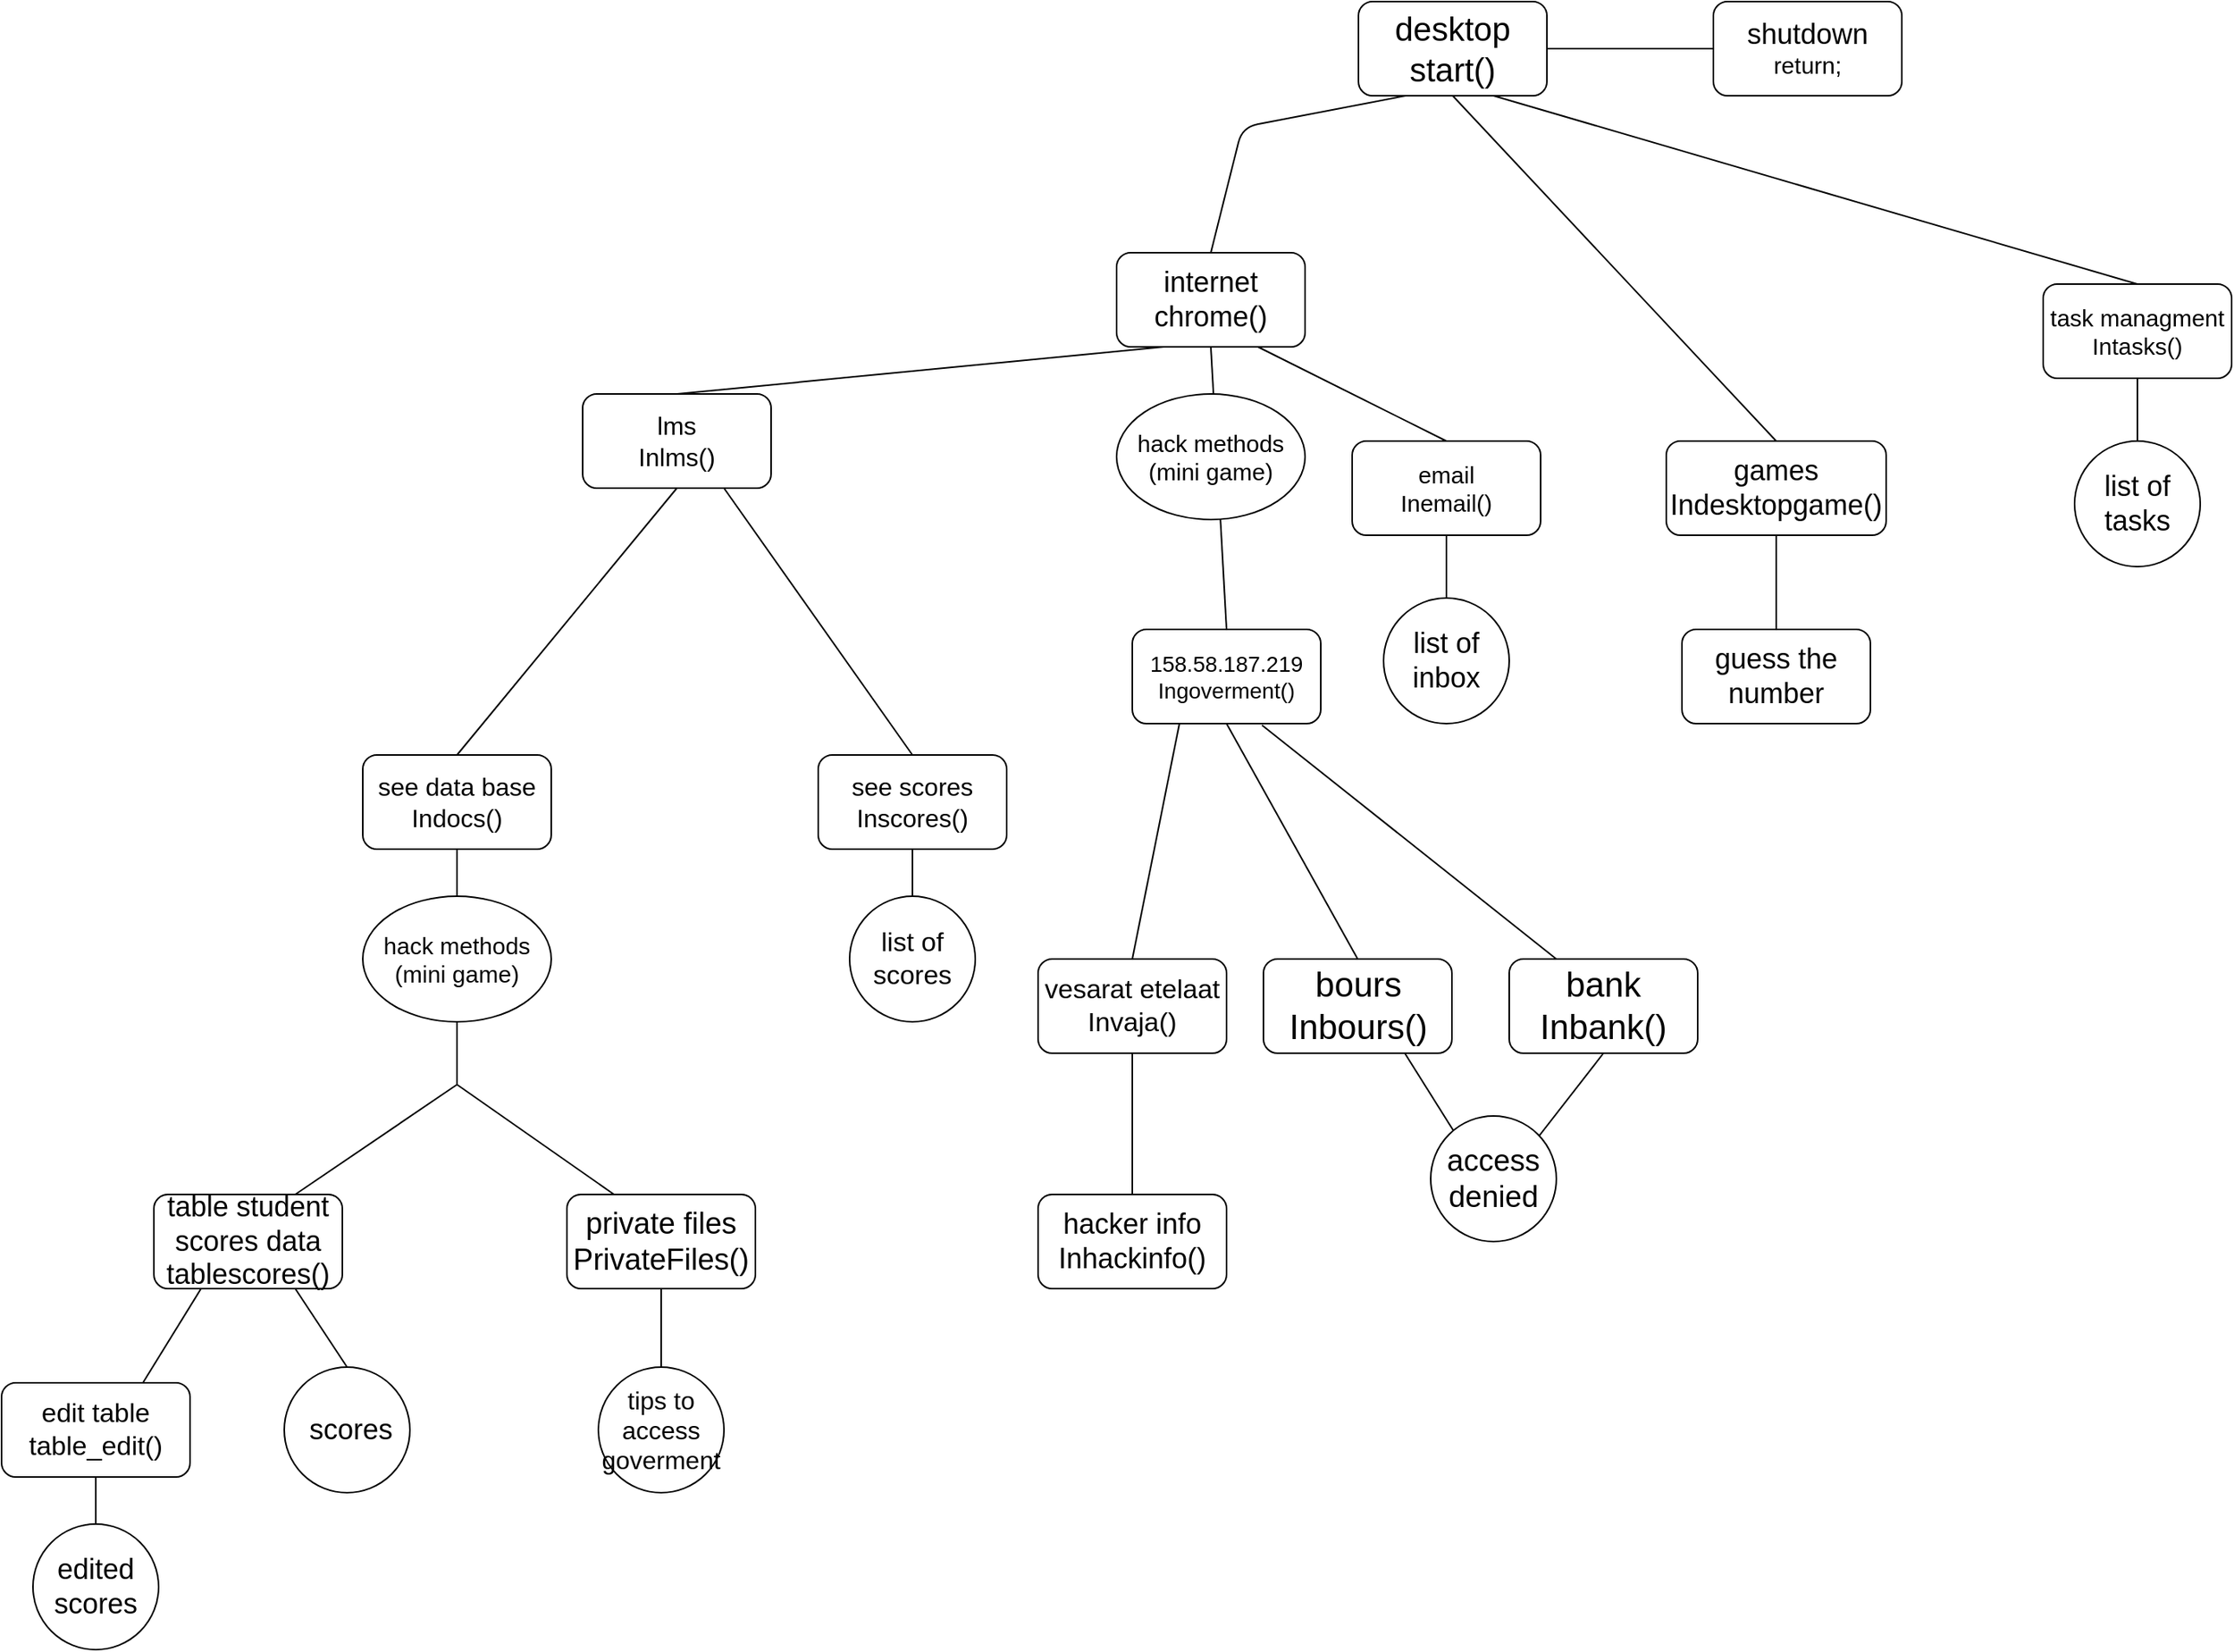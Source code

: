 <mxfile version="14.6.13" type="device"><diagram id="N8vO6qC2boie85LqL1Cd" name="Page-1"><mxGraphModel dx="2058" dy="643" grid="1" gridSize="10" guides="1" tooltips="1" connect="1" arrows="1" fold="1" page="1" pageScale="1" pageWidth="827" pageHeight="1169" math="0" shadow="0"><root><mxCell id="0"/><mxCell id="1" parent="0"/><mxCell id="m1urUpIFNOfcM55Uu5OC-1" value="&lt;font style=&quot;font-size: 21px&quot;&gt;desktop&lt;br&gt;start()&lt;br&gt;&lt;/font&gt;" style="rounded=1;whiteSpace=wrap;html=1;" parent="1" vertex="1"><mxGeometry x="354" width="120" height="60" as="geometry"/></mxCell><mxCell id="m1urUpIFNOfcM55Uu5OC-2" value="" style="endArrow=none;html=1;entryX=0.25;entryY=1;entryDx=0;entryDy=0;" parent="1" target="m1urUpIFNOfcM55Uu5OC-1" edge="1"><mxGeometry width="50" height="50" relative="1" as="geometry"><mxPoint x="260" y="160" as="sourcePoint"/><mxPoint x="390" y="70" as="targetPoint"/><Array as="points"><mxPoint x="280" y="80"/></Array></mxGeometry></mxCell><mxCell id="m1urUpIFNOfcM55Uu5OC-3" value="" style="endArrow=none;html=1;exitX=0.5;exitY=0;exitDx=0;exitDy=0;" parent="1" source="m1urUpIFNOfcM55Uu5OC-5" edge="1"><mxGeometry width="50" height="50" relative="1" as="geometry"><mxPoint x="414" y="160" as="sourcePoint"/><mxPoint x="440" y="60" as="targetPoint"/><Array as="points"/></mxGeometry></mxCell><mxCell id="m1urUpIFNOfcM55Uu5OC-4" value="&lt;font style=&quot;font-size: 18px&quot;&gt;internet&lt;br&gt;chrome()&lt;/font&gt;" style="rounded=1;whiteSpace=wrap;html=1;" parent="1" vertex="1"><mxGeometry x="200" y="160" width="120" height="60" as="geometry"/></mxCell><mxCell id="m1urUpIFNOfcM55Uu5OC-5" value="&lt;font style=&quot;font-size: 15px&quot;&gt;task managment&lt;br&gt;Intasks()&lt;/font&gt;" style="rounded=1;whiteSpace=wrap;html=1;" parent="1" vertex="1"><mxGeometry x="790" y="180" width="120" height="60" as="geometry"/></mxCell><mxCell id="m1urUpIFNOfcM55Uu5OC-6" value="&lt;span style=&quot;font-size: 18px&quot;&gt;shutdown&lt;br&gt;&lt;/span&gt;&lt;font style=&quot;font-size: 15px&quot;&gt;return;&lt;/font&gt;" style="rounded=1;whiteSpace=wrap;html=1;" parent="1" vertex="1"><mxGeometry x="580" width="120" height="60" as="geometry"/></mxCell><mxCell id="m1urUpIFNOfcM55Uu5OC-7" value="" style="endArrow=none;html=1;entryX=1;entryY=0.5;entryDx=0;entryDy=0;exitX=0;exitY=0.5;exitDx=0;exitDy=0;" parent="1" source="m1urUpIFNOfcM55Uu5OC-6" target="m1urUpIFNOfcM55Uu5OC-1" edge="1"><mxGeometry width="50" height="50" relative="1" as="geometry"><mxPoint x="400" y="200" as="sourcePoint"/><mxPoint x="450" y="150" as="targetPoint"/><Array as="points"/></mxGeometry></mxCell><mxCell id="m1urUpIFNOfcM55Uu5OC-14" value="" style="endArrow=none;html=1;entryX=0.75;entryY=1;entryDx=0;entryDy=0;exitX=0.5;exitY=0;exitDx=0;exitDy=0;" parent="1" source="m1urUpIFNOfcM55Uu5OC-15" target="m1urUpIFNOfcM55Uu5OC-4" edge="1"><mxGeometry width="50" height="50" relative="1" as="geometry"><mxPoint x="330" y="280" as="sourcePoint"/><mxPoint x="450" y="350" as="targetPoint"/></mxGeometry></mxCell><mxCell id="m1urUpIFNOfcM55Uu5OC-15" value="&lt;font style=&quot;font-size: 15px&quot;&gt;email&lt;br&gt;Inemail()&lt;/font&gt;" style="rounded=1;whiteSpace=wrap;html=1;" parent="1" vertex="1"><mxGeometry x="350" y="280" width="120" height="60" as="geometry"/></mxCell><mxCell id="m1urUpIFNOfcM55Uu5OC-16" value="" style="endArrow=none;html=1;entryX=0.5;entryY=1;entryDx=0;entryDy=0;exitX=0.5;exitY=0;exitDx=0;exitDy=0;" parent="1" source="m1urUpIFNOfcM55Uu5OC-17" target="m1urUpIFNOfcM55Uu5OC-4" edge="1"><mxGeometry width="50" height="50" relative="1" as="geometry"><mxPoint x="260" y="360" as="sourcePoint"/><mxPoint x="450" y="340" as="targetPoint"/></mxGeometry></mxCell><mxCell id="m1urUpIFNOfcM55Uu5OC-17" value="&lt;font style=&quot;font-size: 14px&quot;&gt;158.58.187.219&lt;br&gt;Ingoverment()&lt;/font&gt;" style="rounded=1;whiteSpace=wrap;html=1;" parent="1" vertex="1"><mxGeometry x="210" y="400" width="120" height="60" as="geometry"/></mxCell><mxCell id="m1urUpIFNOfcM55Uu5OC-18" value="" style="endArrow=none;html=1;entryX=0.25;entryY=1;entryDx=0;entryDy=0;exitX=0.5;exitY=0;exitDx=0;exitDy=0;" parent="1" source="m1urUpIFNOfcM55Uu5OC-19" target="m1urUpIFNOfcM55Uu5OC-4" edge="1"><mxGeometry width="50" height="50" relative="1" as="geometry"><mxPoint x="40" y="320" as="sourcePoint"/><mxPoint x="450" y="330" as="targetPoint"/></mxGeometry></mxCell><mxCell id="m1urUpIFNOfcM55Uu5OC-19" value="&lt;font style=&quot;font-size: 16px&quot;&gt;lms&lt;br&gt;Inlms()&lt;/font&gt;" style="rounded=1;whiteSpace=wrap;html=1;" parent="1" vertex="1"><mxGeometry x="-140" y="250" width="120" height="60" as="geometry"/></mxCell><mxCell id="m1urUpIFNOfcM55Uu5OC-20" value="" style="endArrow=none;html=1;entryX=0.5;entryY=1;entryDx=0;entryDy=0;exitX=0.5;exitY=0;exitDx=0;exitDy=0;" parent="1" source="m1urUpIFNOfcM55Uu5OC-21" target="m1urUpIFNOfcM55Uu5OC-5" edge="1"><mxGeometry width="50" height="50" relative="1" as="geometry"><mxPoint x="590" y="300" as="sourcePoint"/><mxPoint x="710" y="250" as="targetPoint"/></mxGeometry></mxCell><mxCell id="m1urUpIFNOfcM55Uu5OC-21" value="&lt;font style=&quot;font-size: 18px&quot;&gt;list of tasks&lt;/font&gt;" style="ellipse;whiteSpace=wrap;html=1;aspect=fixed;" parent="1" vertex="1"><mxGeometry x="810" y="280" width="80" height="80" as="geometry"/></mxCell><mxCell id="m1urUpIFNOfcM55Uu5OC-22" value="" style="endArrow=none;html=1;entryX=0.75;entryY=1;entryDx=0;entryDy=0;exitX=0.5;exitY=0;exitDx=0;exitDy=0;" parent="1" source="m1urUpIFNOfcM55Uu5OC-25" target="m1urUpIFNOfcM55Uu5OC-19" edge="1"><mxGeometry width="50" height="50" relative="1" as="geometry"><mxPoint x="50" y="470" as="sourcePoint"/><mxPoint x="400" y="370" as="targetPoint"/></mxGeometry></mxCell><mxCell id="m1urUpIFNOfcM55Uu5OC-23" value="" style="endArrow=none;html=1;exitX=0.5;exitY=1;exitDx=0;exitDy=0;entryX=0.5;entryY=0;entryDx=0;entryDy=0;" parent="1" source="m1urUpIFNOfcM55Uu5OC-19" target="m1urUpIFNOfcM55Uu5OC-27" edge="1"><mxGeometry width="50" height="50" relative="1" as="geometry"><mxPoint x="350" y="420" as="sourcePoint"/><mxPoint x="-80" y="470" as="targetPoint"/></mxGeometry></mxCell><mxCell id="m1urUpIFNOfcM55Uu5OC-25" value="&lt;font style=&quot;font-size: 16px&quot;&gt;see scores&lt;br&gt;Inscores()&lt;/font&gt;" style="rounded=1;whiteSpace=wrap;html=1;" parent="1" vertex="1"><mxGeometry x="10" y="480" width="120" height="60" as="geometry"/></mxCell><mxCell id="m1urUpIFNOfcM55Uu5OC-27" value="&lt;font style=&quot;font-size: 16px&quot;&gt;see data base&lt;br&gt;Indocs()&lt;/font&gt;" style="rounded=1;whiteSpace=wrap;html=1;" parent="1" vertex="1"><mxGeometry x="-280" y="480" width="120" height="60" as="geometry"/></mxCell><mxCell id="m1urUpIFNOfcM55Uu5OC-28" value="" style="endArrow=none;html=1;entryX=0.5;entryY=1;entryDx=0;entryDy=0;" parent="1" target="m1urUpIFNOfcM55Uu5OC-25" edge="1"><mxGeometry width="50" height="50" relative="1" as="geometry"><mxPoint x="70" y="600" as="sourcePoint"/><mxPoint x="20" y="590" as="targetPoint"/></mxGeometry></mxCell><mxCell id="m1urUpIFNOfcM55Uu5OC-29" value="&lt;font style=&quot;font-size: 17px&quot;&gt;list of scores&lt;/font&gt;" style="ellipse;whiteSpace=wrap;html=1;aspect=fixed;" parent="1" vertex="1"><mxGeometry x="30" y="570" width="80" height="80" as="geometry"/></mxCell><mxCell id="m1urUpIFNOfcM55Uu5OC-30" value="" style="endArrow=none;html=1;entryX=0.5;entryY=1;entryDx=0;entryDy=0;" parent="1" source="m1urUpIFNOfcM55Uu5OC-31" target="m1urUpIFNOfcM55Uu5OC-27" edge="1"><mxGeometry width="50" height="50" relative="1" as="geometry"><mxPoint x="-80" y="600" as="sourcePoint"/><mxPoint x="-310" y="680" as="targetPoint"/></mxGeometry></mxCell><mxCell id="m1urUpIFNOfcM55Uu5OC-31" value="&lt;font style=&quot;font-size: 15px&quot;&gt;hack methods&lt;br&gt;(mini game)&lt;/font&gt;" style="ellipse;whiteSpace=wrap;html=1;" parent="1" vertex="1"><mxGeometry x="-280" y="570" width="120" height="80" as="geometry"/></mxCell><mxCell id="m1urUpIFNOfcM55Uu5OC-32" value="" style="endArrow=none;html=1;exitX=0.5;exitY=1;exitDx=0;exitDy=0;" parent="1" source="m1urUpIFNOfcM55Uu5OC-31" edge="1"><mxGeometry width="50" height="50" relative="1" as="geometry"><mxPoint x="-30" y="720" as="sourcePoint"/><mxPoint x="-220" y="690" as="targetPoint"/></mxGeometry></mxCell><mxCell id="m1urUpIFNOfcM55Uu5OC-33" value="" style="endArrow=none;html=1;entryX=0.5;entryY=1;entryDx=0;entryDy=0;exitX=0.5;exitY=0;exitDx=0;exitDy=0;" parent="1" source="m1urUpIFNOfcM55Uu5OC-34" target="m1urUpIFNOfcM55Uu5OC-15" edge="1"><mxGeometry width="50" height="50" relative="1" as="geometry"><mxPoint x="390" y="420" as="sourcePoint"/><mxPoint x="420" y="420" as="targetPoint"/></mxGeometry></mxCell><mxCell id="m1urUpIFNOfcM55Uu5OC-34" value="&lt;font style=&quot;font-size: 18px&quot;&gt;list of inbox&lt;/font&gt;" style="ellipse;whiteSpace=wrap;html=1;aspect=fixed;" parent="1" vertex="1"><mxGeometry x="370" y="380" width="80" height="80" as="geometry"/></mxCell><mxCell id="m1urUpIFNOfcM55Uu5OC-35" value="" style="endArrow=none;html=1;exitX=0.75;exitY=0;exitDx=0;exitDy=0;" parent="1" source="m1urUpIFNOfcM55Uu5OC-37" edge="1"><mxGeometry width="50" height="50" relative="1" as="geometry"><mxPoint x="-320" y="760" as="sourcePoint"/><mxPoint x="-220" y="690" as="targetPoint"/></mxGeometry></mxCell><mxCell id="m1urUpIFNOfcM55Uu5OC-36" value="" style="endArrow=none;html=1;exitX=0.25;exitY=0;exitDx=0;exitDy=0;" parent="1" source="m1urUpIFNOfcM55Uu5OC-38" edge="1"><mxGeometry width="50" height="50" relative="1" as="geometry"><mxPoint x="-120" y="760" as="sourcePoint"/><mxPoint x="-220" y="690" as="targetPoint"/></mxGeometry></mxCell><mxCell id="m1urUpIFNOfcM55Uu5OC-37" value="&lt;font&gt;&lt;span style=&quot;font-size: 18px&quot;&gt;table student scores data&lt;/span&gt;&lt;br&gt;&lt;span style=&quot;font-size: 18px&quot;&gt;tablescores()&lt;/span&gt;&lt;br&gt;&lt;/font&gt;" style="rounded=1;whiteSpace=wrap;html=1;" parent="1" vertex="1"><mxGeometry x="-413" y="760" width="120" height="60" as="geometry"/></mxCell><mxCell id="m1urUpIFNOfcM55Uu5OC-38" value="&lt;font&gt;&lt;span style=&quot;font-size: 19px&quot;&gt;private files&lt;/span&gt;&lt;br&gt;&lt;span style=&quot;font-size: 19px&quot;&gt;PrivateFiles()&lt;/span&gt;&lt;br&gt;&lt;/font&gt;" style="rounded=1;whiteSpace=wrap;html=1;" parent="1" vertex="1"><mxGeometry x="-150" y="760" width="120" height="60" as="geometry"/></mxCell><mxCell id="m1urUpIFNOfcM55Uu5OC-39" value="" style="endArrow=none;html=1;exitX=0.5;exitY=1;exitDx=0;exitDy=0;entryX=0.5;entryY=0;entryDx=0;entryDy=0;" parent="1" source="m1urUpIFNOfcM55Uu5OC-38" target="m1urUpIFNOfcM55Uu5OC-40" edge="1"><mxGeometry width="50" height="50" relative="1" as="geometry"><mxPoint y="820" as="sourcePoint"/><mxPoint x="-90" y="870" as="targetPoint"/></mxGeometry></mxCell><mxCell id="m1urUpIFNOfcM55Uu5OC-40" value="&lt;font style=&quot;font-size: 16px&quot;&gt;tips to access goverment&lt;/font&gt;" style="ellipse;whiteSpace=wrap;html=1;aspect=fixed;" parent="1" vertex="1"><mxGeometry x="-130" y="870" width="80" height="80" as="geometry"/></mxCell><mxCell id="m1urUpIFNOfcM55Uu5OC-42" value="" style="endArrow=none;html=1;exitX=0.75;exitY=1;exitDx=0;exitDy=0;entryX=0.5;entryY=0;entryDx=0;entryDy=0;" parent="1" source="m1urUpIFNOfcM55Uu5OC-37" target="m1urUpIFNOfcM55Uu5OC-45" edge="1"><mxGeometry width="50" height="50" relative="1" as="geometry"><mxPoint x="-180" y="900" as="sourcePoint"/><mxPoint x="-280" y="880" as="targetPoint"/></mxGeometry></mxCell><mxCell id="m1urUpIFNOfcM55Uu5OC-43" value="" style="endArrow=none;html=1;exitX=0.25;exitY=1;exitDx=0;exitDy=0;" parent="1" source="m1urUpIFNOfcM55Uu5OC-37" edge="1"><mxGeometry width="50" height="50" relative="1" as="geometry"><mxPoint x="-180" y="900" as="sourcePoint"/><mxPoint x="-420" y="880" as="targetPoint"/></mxGeometry></mxCell><mxCell id="m1urUpIFNOfcM55Uu5OC-44" value="&lt;font&gt;&lt;span style=&quot;font-size: 17px&quot;&gt;edit table&lt;/span&gt;&lt;br&gt;&lt;span style=&quot;font-size: 17px&quot;&gt;table_edit()&lt;/span&gt;&lt;br&gt;&lt;/font&gt;" style="rounded=1;whiteSpace=wrap;html=1;" parent="1" vertex="1"><mxGeometry x="-510" y="880" width="120" height="60" as="geometry"/></mxCell><mxCell id="m1urUpIFNOfcM55Uu5OC-45" value="&lt;font style=&quot;font-size: 18px&quot;&gt;&amp;nbsp;scores&lt;/font&gt;" style="ellipse;whiteSpace=wrap;html=1;aspect=fixed;" parent="1" vertex="1"><mxGeometry x="-330" y="870" width="80" height="80" as="geometry"/></mxCell><mxCell id="m1urUpIFNOfcM55Uu5OC-47" value="&lt;font style=&quot;font-size: 18px&quot;&gt;edited scores&lt;/font&gt;" style="ellipse;whiteSpace=wrap;html=1;aspect=fixed;" parent="1" vertex="1"><mxGeometry x="-490" y="970" width="80" height="80" as="geometry"/></mxCell><mxCell id="m1urUpIFNOfcM55Uu5OC-49" value="" style="endArrow=none;html=1;exitX=0.5;exitY=1;exitDx=0;exitDy=0;entryX=0.5;entryY=0;entryDx=0;entryDy=0;" parent="1" source="m1urUpIFNOfcM55Uu5OC-44" target="m1urUpIFNOfcM55Uu5OC-47" edge="1"><mxGeometry width="50" height="50" relative="1" as="geometry"><mxPoint x="-210" y="880" as="sourcePoint"/><mxPoint x="-160" y="830" as="targetPoint"/></mxGeometry></mxCell><mxCell id="m1urUpIFNOfcM55Uu5OC-50" value="" style="endArrow=none;html=1;exitX=0.5;exitY=1;exitDx=0;exitDy=0;entryX=0.5;entryY=0;entryDx=0;entryDy=0;" parent="1" source="m1urUpIFNOfcM55Uu5OC-1" target="m1urUpIFNOfcM55Uu5OC-51" edge="1"><mxGeometry width="50" height="50" relative="1" as="geometry"><mxPoint x="600" y="270" as="sourcePoint"/><mxPoint x="620" y="280" as="targetPoint"/></mxGeometry></mxCell><mxCell id="m1urUpIFNOfcM55Uu5OC-51" value="&lt;font&gt;&lt;span style=&quot;font-size: 18px&quot;&gt;games&lt;/span&gt;&lt;br&gt;&lt;span style=&quot;font-size: 18px&quot;&gt;Indesktopgame()&lt;/span&gt;&lt;br&gt;&lt;/font&gt;" style="rounded=1;whiteSpace=wrap;html=1;" parent="1" vertex="1"><mxGeometry x="550" y="280" width="140" height="60" as="geometry"/></mxCell><mxCell id="m1urUpIFNOfcM55Uu5OC-52" value="" style="endArrow=none;html=1;entryX=0.5;entryY=1;entryDx=0;entryDy=0;exitX=0.5;exitY=0;exitDx=0;exitDy=0;" parent="1" source="m1urUpIFNOfcM55Uu5OC-53" target="m1urUpIFNOfcM55Uu5OC-51" edge="1"><mxGeometry width="50" height="50" relative="1" as="geometry"><mxPoint x="660" y="370" as="sourcePoint"/><mxPoint x="570" y="440" as="targetPoint"/></mxGeometry></mxCell><mxCell id="m1urUpIFNOfcM55Uu5OC-53" value="&lt;font style=&quot;font-size: 18px&quot;&gt;guess the number&lt;/font&gt;" style="rounded=1;whiteSpace=wrap;html=1;" parent="1" vertex="1"><mxGeometry x="560" y="400" width="120" height="60" as="geometry"/></mxCell><mxCell id="m1urUpIFNOfcM55Uu5OC-54" value="" style="endArrow=none;html=1;exitX=0.688;exitY=1.016;exitDx=0;exitDy=0;entryX=0.25;entryY=0;entryDx=0;entryDy=0;exitPerimeter=0;" parent="1" source="m1urUpIFNOfcM55Uu5OC-17" target="m1urUpIFNOfcM55Uu5OC-57" edge="1"><mxGeometry width="50" height="50" relative="1" as="geometry"><mxPoint x="430" y="480" as="sourcePoint"/><mxPoint x="260" y="510" as="targetPoint"/></mxGeometry></mxCell><mxCell id="m1urUpIFNOfcM55Uu5OC-56" value="&lt;font style=&quot;font-size: 15px&quot;&gt;hack methods&lt;br&gt;(mini game)&lt;/font&gt;" style="ellipse;whiteSpace=wrap;html=1;" parent="1" vertex="1"><mxGeometry x="200" y="250" width="120" height="80" as="geometry"/></mxCell><mxCell id="m1urUpIFNOfcM55Uu5OC-57" value="&lt;font style=&quot;font-size: 22px&quot;&gt;bank&lt;br&gt;Inbank()&lt;br&gt;&lt;/font&gt;" style="rounded=1;whiteSpace=wrap;html=1;" parent="1" vertex="1"><mxGeometry x="450" y="610" width="120" height="60" as="geometry"/></mxCell><mxCell id="m1urUpIFNOfcM55Uu5OC-58" value="" style="endArrow=none;html=1;exitX=0.5;exitY=1;exitDx=0;exitDy=0;entryX=0.5;entryY=0;entryDx=0;entryDy=0;" parent="1" source="m1urUpIFNOfcM55Uu5OC-17" target="m1urUpIFNOfcM55Uu5OC-59" edge="1"><mxGeometry width="50" height="50" relative="1" as="geometry"><mxPoint x="260" y="590" as="sourcePoint"/><mxPoint x="260" y="590" as="targetPoint"/></mxGeometry></mxCell><mxCell id="m1urUpIFNOfcM55Uu5OC-59" value="&lt;font&gt;&lt;span style=&quot;font-size: 22px&quot;&gt;bours&lt;/span&gt;&lt;br&gt;&lt;span style=&quot;font-size: 22px&quot;&gt;Inbours()&lt;/span&gt;&lt;br&gt;&lt;/font&gt;" style="rounded=1;whiteSpace=wrap;html=1;" parent="1" vertex="1"><mxGeometry x="293.5" y="610" width="120" height="60" as="geometry"/></mxCell><mxCell id="m1urUpIFNOfcM55Uu5OC-60" value="" style="endArrow=none;html=1;entryX=0.25;entryY=1;entryDx=0;entryDy=0;exitX=0.5;exitY=0;exitDx=0;exitDy=0;" parent="1" source="m1urUpIFNOfcM55Uu5OC-61" target="m1urUpIFNOfcM55Uu5OC-17" edge="1"><mxGeometry width="50" height="50" relative="1" as="geometry"><mxPoint x="190" y="600" as="sourcePoint"/><mxPoint x="310" y="540" as="targetPoint"/></mxGeometry></mxCell><mxCell id="m1urUpIFNOfcM55Uu5OC-61" value="&lt;font style=&quot;font-size: 17px&quot;&gt;vesarat etelaat&lt;br&gt;Invaja()&lt;/font&gt;" style="rounded=1;whiteSpace=wrap;html=1;" parent="1" vertex="1"><mxGeometry x="150" y="610" width="120" height="60" as="geometry"/></mxCell><mxCell id="m1urUpIFNOfcM55Uu5OC-62" value="" style="endArrow=none;html=1;exitX=0.75;exitY=1;exitDx=0;exitDy=0;" parent="1" source="m1urUpIFNOfcM55Uu5OC-59" edge="1"><mxGeometry width="50" height="50" relative="1" as="geometry"><mxPoint x="260" y="660" as="sourcePoint"/><mxPoint x="440" y="760" as="targetPoint"/></mxGeometry></mxCell><mxCell id="m1urUpIFNOfcM55Uu5OC-63" value="" style="endArrow=none;html=1;exitX=0.5;exitY=1;exitDx=0;exitDy=0;" parent="1" source="m1urUpIFNOfcM55Uu5OC-57" edge="1"><mxGeometry width="50" height="50" relative="1" as="geometry"><mxPoint x="260" y="660" as="sourcePoint"/><mxPoint x="440" y="760" as="targetPoint"/></mxGeometry></mxCell><mxCell id="m1urUpIFNOfcM55Uu5OC-64" value="&lt;font style=&quot;font-size: 19px&quot;&gt;access denied&lt;/font&gt;" style="ellipse;whiteSpace=wrap;html=1;aspect=fixed;" parent="1" vertex="1"><mxGeometry x="400" y="710" width="80" height="80" as="geometry"/></mxCell><mxCell id="DnhOajF3yHVAmduC26QJ-1" value="" style="endArrow=none;html=1;entryX=0.5;entryY=1;entryDx=0;entryDy=0;exitX=0.5;exitY=0;exitDx=0;exitDy=0;" edge="1" parent="1" source="DnhOajF3yHVAmduC26QJ-2" target="m1urUpIFNOfcM55Uu5OC-61"><mxGeometry width="50" height="50" relative="1" as="geometry"><mxPoint x="210" y="790" as="sourcePoint"/><mxPoint x="120" y="790" as="targetPoint"/></mxGeometry></mxCell><mxCell id="DnhOajF3yHVAmduC26QJ-2" value="&lt;font style=&quot;font-size: 18px&quot;&gt;hacker info&lt;br&gt;Inhackinfo()&lt;/font&gt;" style="rounded=1;whiteSpace=wrap;html=1;" vertex="1" parent="1"><mxGeometry x="150" y="760" width="120" height="60" as="geometry"/></mxCell></root></mxGraphModel></diagram></mxfile>